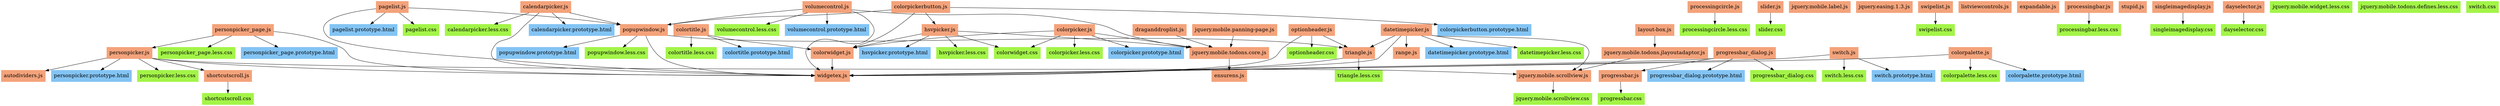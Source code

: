digraph G {
    node [fontsize=16,shape=box];
    "personpicker_page.js" [style=filled,color="#F4A37B"];
    "processingcircle.js" [style=filled,color="#F4A37B"];
    "colortitle.js" [style=filled,color="#F4A37B"];
    "slider.js" [style=filled,color="#F4A37B"];
    "hsvpicker.js" [style=filled,color="#F4A37B"];
    "triangle.js" [style=filled,color="#F4A37B"];
    "popupwindow.js" [style=filled,color="#F4A37B"];
    "progressbar_dialog.js" [style=filled,color="#F4A37B"];
    "optionheader.js" [style=filled,color="#F4A37B"];
    "colorwidget.js" [style=filled,color="#F4A37B"];
    "pagelist.js" [style=filled,color="#F4A37B"];
    "draganddroplist.js" [style=filled,color="#F4A37B"];
    "calendarpicker.js" [style=filled,color="#F4A37B"];
    "jquery.mobile.label.js" [style=filled,color="#F4A37B"];
    "jquery.mobile.todons.jlayoutadaptor.js" [style=filled,color="#F4A37B"];
    "jquery.mobile.todons.core.js" [style=filled,color="#F4A37B"];
    "jquery.mobile.panning-page.js" [style=filled,color="#F4A37B"];
    "ensurens.js" [style=filled,color="#F4A37B"];
    "jquery.easing.1.3.js" [style=filled,color="#F4A37B"];
    "jquery.mobile.scrollview.js" [style=filled,color="#F4A37B"];
    "colorpicker.js" [style=filled,color="#F4A37B"];
    "swipelist.js" [style=filled,color="#F4A37B"];
    "listviewcontrols.js" [style=filled,color="#F4A37B"];
    "expandable.js" [style=filled,color="#F4A37B"];
    "layout-box.js" [style=filled,color="#F4A37B"];
    "shortcutscroll.js" [style=filled,color="#F4A37B"];
    "processingbar.js" [style=filled,color="#F4A37B"];
    "stupid.js" [style=filled,color="#F4A37B"];
    "volumecontrol.js" [style=filled,color="#F4A37B"];
    "switch.js" [style=filled,color="#F4A37B"];
    "colorpalette.js" [style=filled,color="#F4A37B"];
    "autodividers.js" [style=filled,color="#F4A37B"];
    "colorpickerbutton.js" [style=filled,color="#F4A37B"];
    "widgetex.js" [style=filled,color="#F4A37B"];
    "personpicker.js" [style=filled,color="#F4A37B"];
    "progressbar.js" [style=filled,color="#F4A37B"];
    "range.js" [style=filled,color="#F4A37B"];
    "datetimepicker.js" [style=filled,color="#F4A37B"];
    "singleimagedisplay.js" [style=filled,color="#F4A37B"];
    "dayselector.js" [style=filled,color="#F4A37B"];

    "personpicker_page.prototype.html" [style=filled,color="#83C4F4"];
    "colortitle.prototype.html" [style=filled,color="#83C4F4"];
    "hsvpicker.prototype.html" [style=filled,color="#83C4F4"];
    "popupwindow.prototype.html" [style=filled,color="#83C4F4"];
    "progressbar_dialog.prototype.html" [style=filled,color="#83C4F4"];
    "pagelist.prototype.html" [style=filled,color="#83C4F4"];
    "calendarpicker.prototype.html" [style=filled,color="#83C4F4"];
    "colorpicker.prototype.html" [style=filled,color="#83C4F4"];
    "volumecontrol.prototype.html" [style=filled,color="#83C4F4"];
    "switch.prototype.html" [style=filled,color="#83C4F4"];
    "colorpalette.prototype.html" [style=filled,color="#83C4F4"];
    "colorpickerbutton.prototype.html" [style=filled,color="#83C4F4"];
    "personpicker.prototype.html" [style=filled,color="#83C4F4"];
    "datetimepicker.prototype.html" [style=filled,color="#83C4F4"];

    "personpicker_page.less.css" [style=filled,color="#A3F448"];
    "processingcircle.less.css" [style=filled,color="#A3F448"];
    "colortitle.less.css" [style=filled,color="#A3F448"];
    "slider.css" [style=filled,color="#A3F448"];
    "hsvpicker.less.css" [style=filled,color="#A3F448"];
    "triangle.less.css" [style=filled,color="#A3F448"];
    "popupwindow.less.css" [style=filled,color="#A3F448"];
    "progressbar_dialog.css" [style=filled,color="#A3F448"];
    "optionheader.css" [style=filled,color="#A3F448"];
    "pagelist.css" [style=filled,color="#A3F448"];
    "calendarpicker.less.css" [style=filled,color="#A3F448"];
    "jquery.mobile.scrollview.css" [style=filled,color="#A3F448"];
    "colorwidget.css" [style=filled,color="#A3F448"];
    "jquery.mobile.widget.less.css" [style=filled,color="#A3F448"];
    "jquery.mobile.todons.defines.less.css" [style=filled,color="#A3F448"];
    "colorpicker.less.css" [style=filled,color="#A3F448"];
    "swipelist.css" [style=filled,color="#A3F448"];
    "shortcutscroll.css" [style=filled,color="#A3F448"];
    "processingbar.less.css" [style=filled,color="#A3F448"];
    "volumecontrol.less.css" [style=filled,color="#A3F448"];
    "switch.css" [style=filled,color="#A3F448"];
    "switch.less.css" [style=filled,color="#A3F448"];
    "colorpalette.less.css" [style=filled,color="#A3F448"];
    "personpicker.less.css" [style=filled,color="#A3F448"];
    "progressbar.css" [style=filled,color="#A3F448"];
    "datetimepicker.less.css" [style=filled,color="#A3F448"];
    "singleimagedisplay.css" [style=filled,color="#A3F448"];
    "dayselector.css" [style=filled,color="#A3F448"];

    "personpicker_page.js" -> "widgetex.js";
    "personpicker_page.js" -> "personpicker_page.less.css";
    "personpicker_page.js" -> "personpicker_page.prototype.html";
    "personpicker_page.js" -> "personpicker.js";

    "processingcircle.js" -> "processingcircle.less.css";

    "colortitle.js" -> "colorwidget.js";
    "colortitle.js" -> "colortitle.less.css";
    "colortitle.js" -> "colortitle.prototype.html";

    "slider.js" -> "slider.css";

    "hsvpicker.js" -> "colorwidget.js";
    "hsvpicker.js" -> "colorwidget.css";
    "hsvpicker.js" -> "jquery.mobile.todons.core.js";
    "hsvpicker.js" -> "hsvpicker.less.css";
    "hsvpicker.js" -> "hsvpicker.prototype.html";

    "triangle.js" -> "widgetex.js";
    "triangle.js" -> "triangle.less.css";

    "popupwindow.js" -> "widgetex.js";
    "popupwindow.js" -> "triangle.js";
    "popupwindow.js" -> "popupwindow.less.css";
    "popupwindow.js" -> "popupwindow.prototype.html";

    "progressbar_dialog.js" -> "widgetex.js";
    "progressbar_dialog.js" -> "progressbar.js";
    "progressbar_dialog.js" -> "progressbar_dialog.css";
    "progressbar_dialog.js" -> "progressbar_dialog.prototype.html";

    "optionheader.js" -> "widgetex.js";
    "optionheader.js" -> "triangle.js";
    "optionheader.js" -> "optionheader.css";

    "colorwidget.js" -> "widgetex.js";

    "pagelist.js" -> "widgetex.js";
    "pagelist.js" -> "popupwindow.js";
    "pagelist.js" -> "pagelist.css";
    "pagelist.js" -> "pagelist.prototype.html";

    "draganddroplist.js" -> "jquery.mobile.todons.core.js";

    "calendarpicker.js" -> "widgetex.js";
    "calendarpicker.js" -> "popupwindow.js";
    "calendarpicker.js" -> "calendarpicker.less.css";
    "calendarpicker.js" -> "calendarpicker.prototype.html";

    "jquery.mobile.todons.jlayoutadaptor.js" -> "jquery.mobile.scrollview.js";

    "jquery.mobile.todons.core.js" -> "ensurens.js";

    "jquery.mobile.panning-page.js" -> "jquery.mobile.todons.core.js";

    "jquery.mobile.scrollview.js" -> "jquery.mobile.scrollview.css";

    "colorpicker.js" -> "colorwidget.js";
    "colorpicker.js" -> "colorwidget.css";
    "colorpicker.js" -> "colorpicker.prototype.html";
    "colorpicker.js" -> "colorpicker.less.css";
    "colorpicker.js" -> "jquery.mobile.todons.core.js";

    "swipelist.js" -> "swipelist.css";

    "layout-box.js" -> "jquery.mobile.todons.jlayoutadaptor.js";

    "shortcutscroll.js" -> "shortcutscroll.css";

    "processingbar.js" -> "processingbar.less.css";

    "volumecontrol.js" -> "widgetex.js";
    "volumecontrol.js" -> "popupwindow.js";
    "volumecontrol.js" -> "volumecontrol.less.css";
    "volumecontrol.js" -> "volumecontrol.prototype.html";
    "volumecontrol.js" -> "jquery.mobile.todons.core.js";

    "switch.js" -> "widgetex.js";
    "switch.js" -> "switch.prototype.html";
    "switch.js" -> "switch.less.css";

    "colorpalette.js" -> "widgetex.js";
    "colorpalette.js" -> "colorpalette.less.css";
    "colorpalette.js" -> "colorpalette.prototype.html";

    "colorpickerbutton.js" -> "colorwidget.js";
    "colorpickerbutton.js" -> "hsvpicker.js";
    "colorpickerbutton.js" -> "popupwindow.js";
    "colorpickerbutton.js" -> "colorpickerbutton.prototype.html";

    "personpicker.js" -> "widgetex.js";
    "personpicker.js" -> "jquery.mobile.scrollview.js";
    "personpicker.js" -> "shortcutscroll.js";
    "personpicker.js" -> "autodividers.js";
    "personpicker.js" -> "personpicker.less.css";
    "personpicker.js" -> "personpicker.prototype.html";

    "progressbar.js" -> "progressbar.css";

    "datetimepicker.js" -> "range.js";
    "datetimepicker.js" -> "widgetex.js";
    "datetimepicker.js" -> "triangle.js";
    "datetimepicker.js" -> "jquery.mobile.scrollview.js";
    "datetimepicker.js" -> "datetimepicker.less.css";
    "datetimepicker.js" -> "datetimepicker.prototype.html";

    "singleimagedisplay.js" -> "singleimagedisplay.css";

    "dayselector.js" -> "dayselector.css";
}
